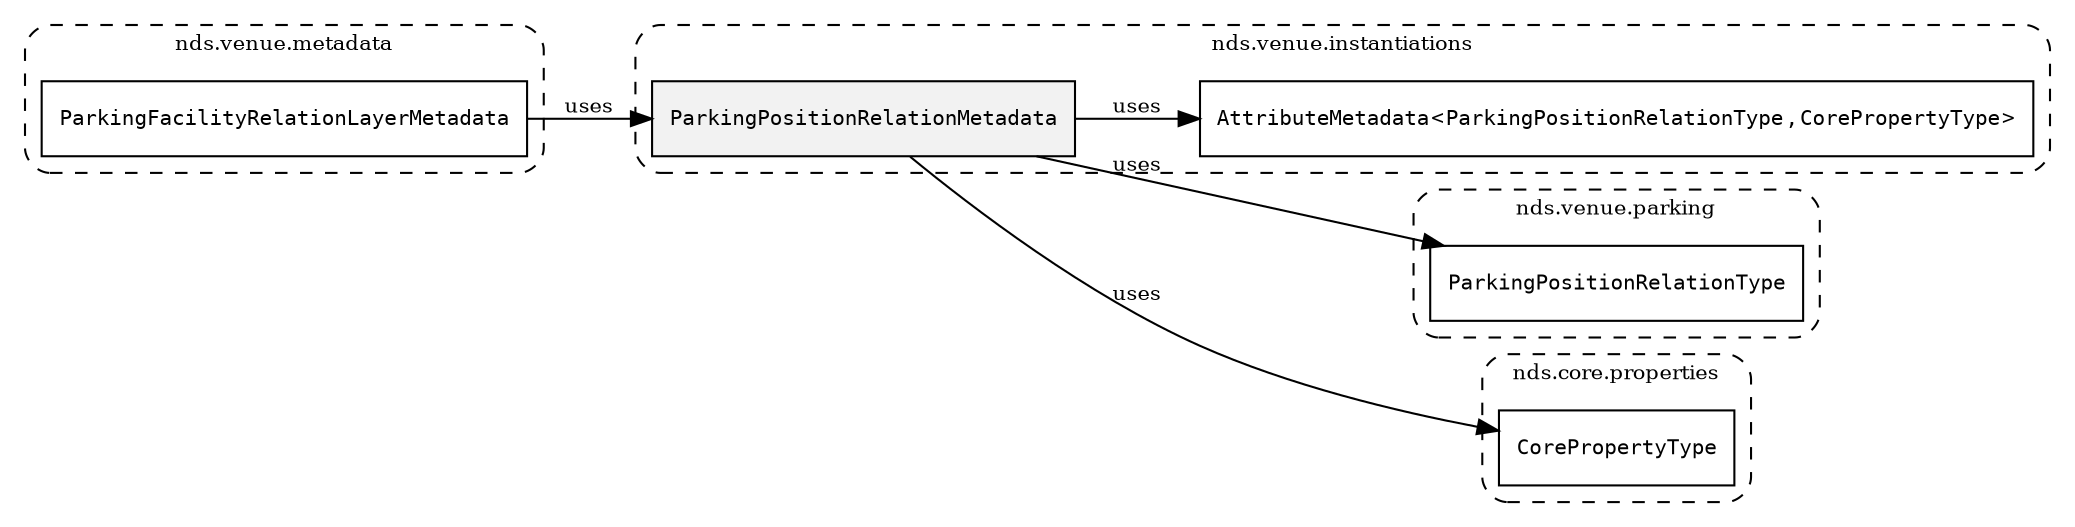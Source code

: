 /**
 * This dot file creates symbol collaboration diagram for ParkingPositionRelationMetadata.
 */
digraph ZSERIO
{
    node [shape=box, fontsize=10];
    rankdir="LR";
    fontsize=10;
    tooltip="ParkingPositionRelationMetadata collaboration diagram";

    subgraph "cluster_nds.venue.instantiations"
    {
        style="dashed, rounded";
        label="nds.venue.instantiations";
        tooltip="Package nds.venue.instantiations";
        href="../../../content/packages/nds.venue.instantiations.html#Package-nds-venue-instantiations";
        target="_parent";

        "ParkingPositionRelationMetadata" [style="filled", fillcolor="#0000000D", target="_parent", label=<<font face="monospace"><table align="center" border="0" cellspacing="0" cellpadding="0"><tr><td href="../../../content/packages/nds.venue.instantiations.html#InstantiateType-ParkingPositionRelationMetadata" title="InstantiateType defined in nds.venue.instantiations">ParkingPositionRelationMetadata</td></tr></table></font>>];
        "AttributeMetadata&lt;ParkingPositionRelationType,CorePropertyType&gt;" [target="_parent", label=<<font face="monospace"><table align="center" border="0" cellspacing="0" cellpadding="0"><tr><td href="../../../content/packages/nds.core.attributemap.html#Structure-AttributeMetadata" title="Structure defined in nds.core.attributemap">AttributeMetadata</td><td>&lt;</td><td><table align="center" border="0" cellspacing="0" cellpadding="0"><tr><td href="../../../content/packages/nds.venue.parking.html#Enum-ParkingPositionRelationType" title="Enum defined in nds.venue.parking">ParkingPositionRelationType</td></tr></table></td><td>,</td><td><table align="center" border="0" cellspacing="0" cellpadding="0"><tr><td href="../../../content/packages/nds.core.properties.html#Enum-CorePropertyType" title="Enum defined in nds.core.properties">CorePropertyType</td></tr></table></td><td>&gt;</td></tr></table></font>>];
    }

    subgraph "cluster_nds.venue.parking"
    {
        style="dashed, rounded";
        label="nds.venue.parking";
        tooltip="Package nds.venue.parking";
        href="../../../content/packages/nds.venue.parking.html#Package-nds-venue-parking";
        target="_parent";

        "ParkingPositionRelationType" [target="_parent", label=<<font face="monospace"><table align="center" border="0" cellspacing="0" cellpadding="0"><tr><td href="../../../content/packages/nds.venue.parking.html#Enum-ParkingPositionRelationType" title="Enum defined in nds.venue.parking">ParkingPositionRelationType</td></tr></table></font>>];
    }

    subgraph "cluster_nds.core.properties"
    {
        style="dashed, rounded";
        label="nds.core.properties";
        tooltip="Package nds.core.properties";
        href="../../../content/packages/nds.core.properties.html#Package-nds-core-properties";
        target="_parent";

        "CorePropertyType" [target="_parent", label=<<font face="monospace"><table align="center" border="0" cellspacing="0" cellpadding="0"><tr><td href="../../../content/packages/nds.core.properties.html#Enum-CorePropertyType" title="Enum defined in nds.core.properties">CorePropertyType</td></tr></table></font>>];
    }

    subgraph "cluster_nds.venue.metadata"
    {
        style="dashed, rounded";
        label="nds.venue.metadata";
        tooltip="Package nds.venue.metadata";
        href="../../../content/packages/nds.venue.metadata.html#Package-nds-venue-metadata";
        target="_parent";

        "ParkingFacilityRelationLayerMetadata" [target="_parent", label=<<font face="monospace"><table align="center" border="0" cellspacing="0" cellpadding="0"><tr><td href="../../../content/packages/nds.venue.metadata.html#Structure-ParkingFacilityRelationLayerMetadata" title="Structure defined in nds.venue.metadata">ParkingFacilityRelationLayerMetadata</td></tr></table></font>>];
    }

    "ParkingPositionRelationMetadata" -> "AttributeMetadata&lt;ParkingPositionRelationType,CorePropertyType&gt;" [label="uses", fontsize=10];
    "ParkingPositionRelationMetadata" -> "ParkingPositionRelationType" [label="uses", fontsize=10];
    "ParkingPositionRelationMetadata" -> "CorePropertyType" [label="uses", fontsize=10];
    "ParkingFacilityRelationLayerMetadata" -> "ParkingPositionRelationMetadata" [label="uses", fontsize=10];
}
